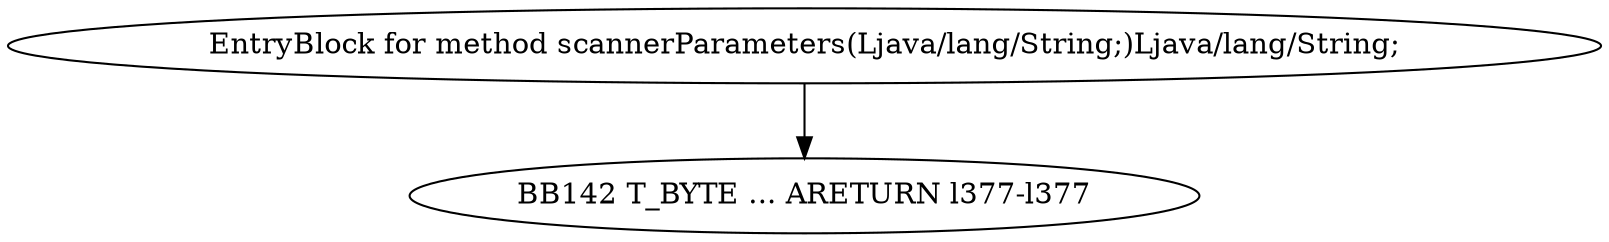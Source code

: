 digraph G {
  1 [ label="BB142 T_BYTE ... ARETURN l377-l377" ];
  2 [ label="EntryBlock for method scannerParameters(Ljava/lang/String;)Ljava/lang/String;" ];
  2 -> 1 [ label="" ];
}
